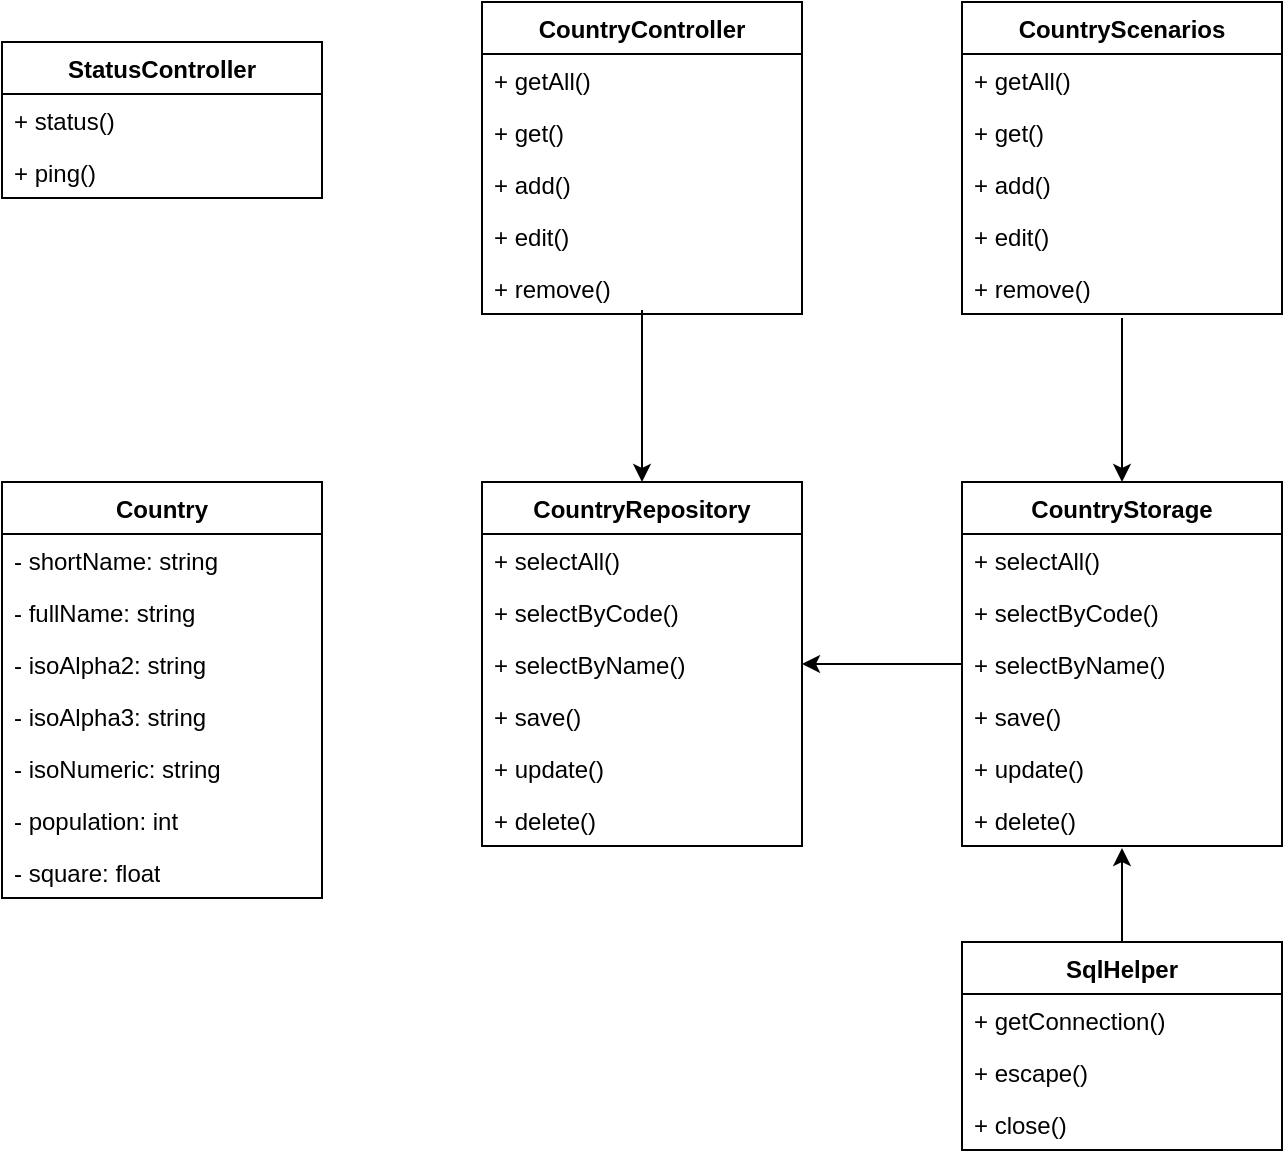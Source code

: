 <mxfile version="28.1.0">
  <diagram name="Страница — 1" id="Dm15eeLiGqQWHmB6hxKn">
    <mxGraphModel dx="1426" dy="751" grid="1" gridSize="10" guides="1" tooltips="1" connect="1" arrows="1" fold="1" page="1" pageScale="1" pageWidth="827" pageHeight="1169" math="0" shadow="0">
      <root>
        <mxCell id="0" />
        <mxCell id="1" parent="0" />
        <mxCell id="w65rlLEqBeZKcZX83nwE-24" value="StatusController" style="swimlane;fontStyle=1;align=center;verticalAlign=top;childLayout=stackLayout;horizontal=1;startSize=26;horizontalStack=0;resizeParent=1;resizeParentMax=0;resizeLast=0;collapsible=1;marginBottom=0;whiteSpace=wrap;html=1;" parent="1" vertex="1">
          <mxGeometry x="50" y="190" width="160" height="78" as="geometry" />
        </mxCell>
        <mxCell id="w65rlLEqBeZKcZX83nwE-25" value="+ status()" style="text;strokeColor=none;fillColor=none;align=left;verticalAlign=top;spacingLeft=4;spacingRight=4;overflow=hidden;rotatable=0;points=[[0,0.5],[1,0.5]];portConstraint=eastwest;whiteSpace=wrap;html=1;" parent="w65rlLEqBeZKcZX83nwE-24" vertex="1">
          <mxGeometry y="26" width="160" height="26" as="geometry" />
        </mxCell>
        <mxCell id="w65rlLEqBeZKcZX83nwE-28" value="+ ping()" style="text;strokeColor=none;fillColor=none;align=left;verticalAlign=top;spacingLeft=4;spacingRight=4;overflow=hidden;rotatable=0;points=[[0,0.5],[1,0.5]];portConstraint=eastwest;whiteSpace=wrap;html=1;" parent="w65rlLEqBeZKcZX83nwE-24" vertex="1">
          <mxGeometry y="52" width="160" height="26" as="geometry" />
        </mxCell>
        <mxCell id="w65rlLEqBeZKcZX83nwE-31" value="CountryController" style="swimlane;fontStyle=1;align=center;verticalAlign=top;childLayout=stackLayout;horizontal=1;startSize=26;horizontalStack=0;resizeParent=1;resizeParentMax=0;resizeLast=0;collapsible=1;marginBottom=0;whiteSpace=wrap;html=1;" parent="1" vertex="1">
          <mxGeometry x="290" y="170" width="160" height="156" as="geometry" />
        </mxCell>
        <mxCell id="w65rlLEqBeZKcZX83nwE-32" value="+ getAll()" style="text;strokeColor=none;fillColor=none;align=left;verticalAlign=top;spacingLeft=4;spacingRight=4;overflow=hidden;rotatable=0;points=[[0,0.5],[1,0.5]];portConstraint=eastwest;whiteSpace=wrap;html=1;" parent="w65rlLEqBeZKcZX83nwE-31" vertex="1">
          <mxGeometry y="26" width="160" height="26" as="geometry" />
        </mxCell>
        <mxCell id="w65rlLEqBeZKcZX83nwE-33" value="+ get()" style="text;strokeColor=none;fillColor=none;align=left;verticalAlign=top;spacingLeft=4;spacingRight=4;overflow=hidden;rotatable=0;points=[[0,0.5],[1,0.5]];portConstraint=eastwest;whiteSpace=wrap;html=1;" parent="w65rlLEqBeZKcZX83nwE-31" vertex="1">
          <mxGeometry y="52" width="160" height="26" as="geometry" />
        </mxCell>
        <mxCell id="w65rlLEqBeZKcZX83nwE-34" value="+ add()" style="text;strokeColor=none;fillColor=none;align=left;verticalAlign=top;spacingLeft=4;spacingRight=4;overflow=hidden;rotatable=0;points=[[0,0.5],[1,0.5]];portConstraint=eastwest;whiteSpace=wrap;html=1;" parent="w65rlLEqBeZKcZX83nwE-31" vertex="1">
          <mxGeometry y="78" width="160" height="26" as="geometry" />
        </mxCell>
        <mxCell id="w65rlLEqBeZKcZX83nwE-35" value="+ edit()" style="text;strokeColor=none;fillColor=none;align=left;verticalAlign=top;spacingLeft=4;spacingRight=4;overflow=hidden;rotatable=0;points=[[0,0.5],[1,0.5]];portConstraint=eastwest;whiteSpace=wrap;html=1;" parent="w65rlLEqBeZKcZX83nwE-31" vertex="1">
          <mxGeometry y="104" width="160" height="26" as="geometry" />
        </mxCell>
        <mxCell id="w65rlLEqBeZKcZX83nwE-36" value="+ remove()" style="text;strokeColor=none;fillColor=none;align=left;verticalAlign=top;spacingLeft=4;spacingRight=4;overflow=hidden;rotatable=0;points=[[0,0.5],[1,0.5]];portConstraint=eastwest;whiteSpace=wrap;html=1;" parent="w65rlLEqBeZKcZX83nwE-31" vertex="1">
          <mxGeometry y="130" width="160" height="26" as="geometry" />
        </mxCell>
        <mxCell id="5VJs_R-I6mkUcJD8BubJ-1" value="CountryScenarios&lt;span style=&quot;color: rgba(0, 0, 0, 0); font-family: monospace; font-size: 0px; font-weight: 400; text-align: start; text-wrap-mode: nowrap;&quot;&gt;%3CmxGraphModel%3E%3Croot%3E%3CmxCell%20id%3D%220%22%2F%3E%3CmxCell%20id%3D%221%22%20parent%3D%220%22%2F%3E%3CmxCell%20id%3D%222%22%20value%3D%22CountryController%22%20style%3D%22swimlane%3BfontStyle%3D1%3Balign%3Dcenter%3BverticalAlign%3Dtop%3BchildLayout%3DstackLayout%3Bhorizontal%3D1%3BstartSize%3D26%3BhorizontalStack%3D0%3BresizeParent%3D1%3BresizeParentMax%3D0%3BresizeLast%3D0%3Bcollapsible%3D1%3BmarginBottom%3D0%3BwhiteSpace%3Dwrap%3Bhtml%3D1%3B%22%20vertex%3D%221%22%20parent%3D%221%22%3E%3CmxGeometry%20x%3D%22290%22%20y%3D%22190%22%20width%3D%22160%22%20height%3D%22156%22%20as%3D%22geometry%22%2F%3E%3C%2FmxCell%3E%3CmxCell%20id%3D%223%22%20value%3D%22%2B%20getAll()%22%20style%3D%22text%3BstrokeColor%3Dnone%3BfillColor%3Dnone%3Balign%3Dleft%3BverticalAlign%3Dtop%3BspacingLeft%3D4%3BspacingRight%3D4%3Boverflow%3Dhidden%3Brotatable%3D0%3Bpoints%3D%5B%5B0%2C0.5%5D%2C%5B1%2C0.5%5D%5D%3BportConstraint%3Deastwest%3BwhiteSpace%3Dwrap%3Bhtml%3D1%3B%22%20vertex%3D%221%22%20parent%3D%222%22%3E%3CmxGeometry%20y%3D%2226%22%20width%3D%22160%22%20height%3D%2226%22%20as%3D%22geometry%22%2F%3E%3C%2FmxCell%3E%3CmxCell%20id%3D%224%22%20value%3D%22%2B%20get()%22%20style%3D%22text%3BstrokeColor%3Dnone%3BfillColor%3Dnone%3Balign%3Dleft%3BverticalAlign%3Dtop%3BspacingLeft%3D4%3BspacingRight%3D4%3Boverflow%3Dhidden%3Brotatable%3D0%3Bpoints%3D%5B%5B0%2C0.5%5D%2C%5B1%2C0.5%5D%5D%3BportConstraint%3Deastwest%3BwhiteSpace%3Dwrap%3Bhtml%3D1%3B%22%20vertex%3D%221%22%20parent%3D%222%22%3E%3CmxGeometry%20y%3D%2252%22%20width%3D%22160%22%20height%3D%2226%22%20as%3D%22geometry%22%2F%3E%3C%2FmxCell%3E%3CmxCell%20id%3D%225%22%20value%3D%22%2B%20store()%22%20style%3D%22text%3BstrokeColor%3Dnone%3BfillColor%3Dnone%3Balign%3Dleft%3BverticalAlign%3Dtop%3BspacingLeft%3D4%3BspacingRight%3D4%3Boverflow%3Dhidden%3Brotatable%3D0%3Bpoints%3D%5B%5B0%2C0.5%5D%2C%5B1%2C0.5%5D%5D%3BportConstraint%3Deastwest%3BwhiteSpace%3Dwrap%3Bhtml%3D1%3B%22%20vertex%3D%221%22%20parent%3D%222%22%3E%3CmxGeometry%20y%3D%2278%22%20width%3D%22160%22%20height%3D%2226%22%20as%3D%22geometry%22%2F%3E%3C%2FmxCell%3E%3CmxCell%20id%3D%226%22%20value%3D%22%2B%20edit()%22%20style%3D%22text%3BstrokeColor%3Dnone%3BfillColor%3Dnone%3Balign%3Dleft%3BverticalAlign%3Dtop%3BspacingLeft%3D4%3BspacingRight%3D4%3Boverflow%3Dhidden%3Brotatable%3D0%3Bpoints%3D%5B%5B0%2C0.5%5D%2C%5B1%2C0.5%5D%5D%3BportConstraint%3Deastwest%3BwhiteSpace%3Dwrap%3Bhtml%3D1%3B%22%20vertex%3D%221%22%20parent%3D%222%22%3E%3CmxGeometry%20y%3D%22104%22%20width%3D%22160%22%20height%3D%2226%22%20as%3D%22geometry%22%2F%3E%3C%2FmxCell%3E%3CmxCell%20id%3D%227%22%20value%3D%22%2B%20delete()%22%20style%3D%22text%3BstrokeColor%3Dnone%3BfillColor%3Dnone%3Balign%3Dleft%3BverticalAlign%3Dtop%3BspacingLeft%3D4%3BspacingRight%3D4%3Boverflow%3Dhidden%3Brotatable%3D0%3Bpoints%3D%5B%5B0%2C0.5%5D%2C%5B1%2C0.5%5D%5D%3BportConstraint%3Deastwest%3BwhiteSpace%3Dwrap%3Bhtml%3D1%3B%22%20vertex%3D%221%22%20parent%3D%222%22%3E%3CmxGeometry%20y%3D%22130%22%20width%3D%22160%22%20height%3D%2226%22%20as%3D%22geometry%22%2F%3E%3C%2FmxCell%3E%3C%2Froot%3E%3C%2FmxGraphModel%3E&lt;/span&gt;" style="swimlane;fontStyle=1;align=center;verticalAlign=top;childLayout=stackLayout;horizontal=1;startSize=26;horizontalStack=0;resizeParent=1;resizeParentMax=0;resizeLast=0;collapsible=1;marginBottom=0;whiteSpace=wrap;html=1;" parent="1" vertex="1">
          <mxGeometry x="530" y="170" width="160" height="156" as="geometry" />
        </mxCell>
        <mxCell id="5VJs_R-I6mkUcJD8BubJ-2" value="+ getAll()" style="text;strokeColor=none;fillColor=none;align=left;verticalAlign=top;spacingLeft=4;spacingRight=4;overflow=hidden;rotatable=0;points=[[0,0.5],[1,0.5]];portConstraint=eastwest;whiteSpace=wrap;html=1;" parent="5VJs_R-I6mkUcJD8BubJ-1" vertex="1">
          <mxGeometry y="26" width="160" height="26" as="geometry" />
        </mxCell>
        <mxCell id="5VJs_R-I6mkUcJD8BubJ-3" value="+ get()" style="text;strokeColor=none;fillColor=none;align=left;verticalAlign=top;spacingLeft=4;spacingRight=4;overflow=hidden;rotatable=0;points=[[0,0.5],[1,0.5]];portConstraint=eastwest;whiteSpace=wrap;html=1;" parent="5VJs_R-I6mkUcJD8BubJ-1" vertex="1">
          <mxGeometry y="52" width="160" height="26" as="geometry" />
        </mxCell>
        <mxCell id="5VJs_R-I6mkUcJD8BubJ-4" value="+ add()" style="text;strokeColor=none;fillColor=none;align=left;verticalAlign=top;spacingLeft=4;spacingRight=4;overflow=hidden;rotatable=0;points=[[0,0.5],[1,0.5]];portConstraint=eastwest;whiteSpace=wrap;html=1;" parent="5VJs_R-I6mkUcJD8BubJ-1" vertex="1">
          <mxGeometry y="78" width="160" height="26" as="geometry" />
        </mxCell>
        <mxCell id="5VJs_R-I6mkUcJD8BubJ-5" value="+ edit()" style="text;strokeColor=none;fillColor=none;align=left;verticalAlign=top;spacingLeft=4;spacingRight=4;overflow=hidden;rotatable=0;points=[[0,0.5],[1,0.5]];portConstraint=eastwest;whiteSpace=wrap;html=1;" parent="5VJs_R-I6mkUcJD8BubJ-1" vertex="1">
          <mxGeometry y="104" width="160" height="26" as="geometry" />
        </mxCell>
        <mxCell id="5VJs_R-I6mkUcJD8BubJ-6" value="+ remove()" style="text;strokeColor=none;fillColor=none;align=left;verticalAlign=top;spacingLeft=4;spacingRight=4;overflow=hidden;rotatable=0;points=[[0,0.5],[1,0.5]];portConstraint=eastwest;whiteSpace=wrap;html=1;" parent="5VJs_R-I6mkUcJD8BubJ-1" vertex="1">
          <mxGeometry y="130" width="160" height="26" as="geometry" />
        </mxCell>
        <mxCell id="5VJs_R-I6mkUcJD8BubJ-7" value="CountryRepository" style="swimlane;fontStyle=1;align=center;verticalAlign=top;childLayout=stackLayout;horizontal=1;startSize=26;horizontalStack=0;resizeParent=1;resizeParentMax=0;resizeLast=0;collapsible=1;marginBottom=0;whiteSpace=wrap;html=1;" parent="1" vertex="1">
          <mxGeometry x="290" y="410" width="160" height="182" as="geometry" />
        </mxCell>
        <mxCell id="5VJs_R-I6mkUcJD8BubJ-8" value="+ selectAll()" style="text;strokeColor=none;fillColor=none;align=left;verticalAlign=top;spacingLeft=4;spacingRight=4;overflow=hidden;rotatable=0;points=[[0,0.5],[1,0.5]];portConstraint=eastwest;whiteSpace=wrap;html=1;" parent="5VJs_R-I6mkUcJD8BubJ-7" vertex="1">
          <mxGeometry y="26" width="160" height="26" as="geometry" />
        </mxCell>
        <mxCell id="5VJs_R-I6mkUcJD8BubJ-9" value="+ selectByCode()" style="text;strokeColor=none;fillColor=none;align=left;verticalAlign=top;spacingLeft=4;spacingRight=4;overflow=hidden;rotatable=0;points=[[0,0.5],[1,0.5]];portConstraint=eastwest;whiteSpace=wrap;html=1;" parent="5VJs_R-I6mkUcJD8BubJ-7" vertex="1">
          <mxGeometry y="52" width="160" height="26" as="geometry" />
        </mxCell>
        <mxCell id="5VJs_R-I6mkUcJD8BubJ-10" value="+ selectByName()" style="text;strokeColor=none;fillColor=none;align=left;verticalAlign=top;spacingLeft=4;spacingRight=4;overflow=hidden;rotatable=0;points=[[0,0.5],[1,0.5]];portConstraint=eastwest;whiteSpace=wrap;html=1;" parent="5VJs_R-I6mkUcJD8BubJ-7" vertex="1">
          <mxGeometry y="78" width="160" height="26" as="geometry" />
        </mxCell>
        <mxCell id="5VJs_R-I6mkUcJD8BubJ-11" value="+ save()" style="text;strokeColor=none;fillColor=none;align=left;verticalAlign=top;spacingLeft=4;spacingRight=4;overflow=hidden;rotatable=0;points=[[0,0.5],[1,0.5]];portConstraint=eastwest;whiteSpace=wrap;html=1;" parent="5VJs_R-I6mkUcJD8BubJ-7" vertex="1">
          <mxGeometry y="104" width="160" height="26" as="geometry" />
        </mxCell>
        <mxCell id="5VJs_R-I6mkUcJD8BubJ-12" value="+ update()" style="text;strokeColor=none;fillColor=none;align=left;verticalAlign=top;spacingLeft=4;spacingRight=4;overflow=hidden;rotatable=0;points=[[0,0.5],[1,0.5]];portConstraint=eastwest;whiteSpace=wrap;html=1;" parent="5VJs_R-I6mkUcJD8BubJ-7" vertex="1">
          <mxGeometry y="130" width="160" height="26" as="geometry" />
        </mxCell>
        <mxCell id="Kp2bo44_G-eXz6ZZevA6-1" value="+ delete()" style="text;strokeColor=none;fillColor=none;align=left;verticalAlign=top;spacingLeft=4;spacingRight=4;overflow=hidden;rotatable=0;points=[[0,0.5],[1,0.5]];portConstraint=eastwest;whiteSpace=wrap;html=1;" vertex="1" parent="5VJs_R-I6mkUcJD8BubJ-7">
          <mxGeometry y="156" width="160" height="26" as="geometry" />
        </mxCell>
        <mxCell id="Kp2bo44_G-eXz6ZZevA6-2" value="Country" style="swimlane;fontStyle=1;align=center;verticalAlign=top;childLayout=stackLayout;horizontal=1;startSize=26;horizontalStack=0;resizeParent=1;resizeParentMax=0;resizeLast=0;collapsible=1;marginBottom=0;whiteSpace=wrap;html=1;" vertex="1" parent="1">
          <mxGeometry x="50" y="410" width="160" height="208" as="geometry" />
        </mxCell>
        <mxCell id="Kp2bo44_G-eXz6ZZevA6-3" value="- shortName: string" style="text;strokeColor=none;fillColor=none;align=left;verticalAlign=top;spacingLeft=4;spacingRight=4;overflow=hidden;rotatable=0;points=[[0,0.5],[1,0.5]];portConstraint=eastwest;whiteSpace=wrap;html=1;" vertex="1" parent="Kp2bo44_G-eXz6ZZevA6-2">
          <mxGeometry y="26" width="160" height="26" as="geometry" />
        </mxCell>
        <mxCell id="Kp2bo44_G-eXz6ZZevA6-6" value="- fullName: string" style="text;strokeColor=none;fillColor=none;align=left;verticalAlign=top;spacingLeft=4;spacingRight=4;overflow=hidden;rotatable=0;points=[[0,0.5],[1,0.5]];portConstraint=eastwest;whiteSpace=wrap;html=1;" vertex="1" parent="Kp2bo44_G-eXz6ZZevA6-2">
          <mxGeometry y="52" width="160" height="26" as="geometry" />
        </mxCell>
        <mxCell id="Kp2bo44_G-eXz6ZZevA6-7" value="- isoAlpha2: string" style="text;strokeColor=none;fillColor=none;align=left;verticalAlign=top;spacingLeft=4;spacingRight=4;overflow=hidden;rotatable=0;points=[[0,0.5],[1,0.5]];portConstraint=eastwest;whiteSpace=wrap;html=1;" vertex="1" parent="Kp2bo44_G-eXz6ZZevA6-2">
          <mxGeometry y="78" width="160" height="26" as="geometry" />
        </mxCell>
        <mxCell id="Kp2bo44_G-eXz6ZZevA6-8" value="- isoAlpha3: string" style="text;strokeColor=none;fillColor=none;align=left;verticalAlign=top;spacingLeft=4;spacingRight=4;overflow=hidden;rotatable=0;points=[[0,0.5],[1,0.5]];portConstraint=eastwest;whiteSpace=wrap;html=1;" vertex="1" parent="Kp2bo44_G-eXz6ZZevA6-2">
          <mxGeometry y="104" width="160" height="26" as="geometry" />
        </mxCell>
        <mxCell id="Kp2bo44_G-eXz6ZZevA6-9" value="- isoNumeric: string" style="text;strokeColor=none;fillColor=none;align=left;verticalAlign=top;spacingLeft=4;spacingRight=4;overflow=hidden;rotatable=0;points=[[0,0.5],[1,0.5]];portConstraint=eastwest;whiteSpace=wrap;html=1;" vertex="1" parent="Kp2bo44_G-eXz6ZZevA6-2">
          <mxGeometry y="130" width="160" height="26" as="geometry" />
        </mxCell>
        <mxCell id="Kp2bo44_G-eXz6ZZevA6-10" value="- population: int" style="text;strokeColor=none;fillColor=none;align=left;verticalAlign=top;spacingLeft=4;spacingRight=4;overflow=hidden;rotatable=0;points=[[0,0.5],[1,0.5]];portConstraint=eastwest;whiteSpace=wrap;html=1;" vertex="1" parent="Kp2bo44_G-eXz6ZZevA6-2">
          <mxGeometry y="156" width="160" height="26" as="geometry" />
        </mxCell>
        <mxCell id="Kp2bo44_G-eXz6ZZevA6-11" value="- square: float" style="text;strokeColor=none;fillColor=none;align=left;verticalAlign=top;spacingLeft=4;spacingRight=4;overflow=hidden;rotatable=0;points=[[0,0.5],[1,0.5]];portConstraint=eastwest;whiteSpace=wrap;html=1;" vertex="1" parent="Kp2bo44_G-eXz6ZZevA6-2">
          <mxGeometry y="182" width="160" height="26" as="geometry" />
        </mxCell>
        <mxCell id="Kp2bo44_G-eXz6ZZevA6-20" value="CountryStorage" style="swimlane;fontStyle=1;align=center;verticalAlign=top;childLayout=stackLayout;horizontal=1;startSize=26;horizontalStack=0;resizeParent=1;resizeParentMax=0;resizeLast=0;collapsible=1;marginBottom=0;whiteSpace=wrap;html=1;" vertex="1" parent="1">
          <mxGeometry x="530" y="410" width="160" height="182" as="geometry" />
        </mxCell>
        <mxCell id="Kp2bo44_G-eXz6ZZevA6-21" value="+ selectAll()" style="text;strokeColor=none;fillColor=none;align=left;verticalAlign=top;spacingLeft=4;spacingRight=4;overflow=hidden;rotatable=0;points=[[0,0.5],[1,0.5]];portConstraint=eastwest;whiteSpace=wrap;html=1;" vertex="1" parent="Kp2bo44_G-eXz6ZZevA6-20">
          <mxGeometry y="26" width="160" height="26" as="geometry" />
        </mxCell>
        <mxCell id="Kp2bo44_G-eXz6ZZevA6-22" value="+ selectByCode()" style="text;strokeColor=none;fillColor=none;align=left;verticalAlign=top;spacingLeft=4;spacingRight=4;overflow=hidden;rotatable=0;points=[[0,0.5],[1,0.5]];portConstraint=eastwest;whiteSpace=wrap;html=1;" vertex="1" parent="Kp2bo44_G-eXz6ZZevA6-20">
          <mxGeometry y="52" width="160" height="26" as="geometry" />
        </mxCell>
        <mxCell id="Kp2bo44_G-eXz6ZZevA6-23" value="+ selectByName()" style="text;strokeColor=none;fillColor=none;align=left;verticalAlign=top;spacingLeft=4;spacingRight=4;overflow=hidden;rotatable=0;points=[[0,0.5],[1,0.5]];portConstraint=eastwest;whiteSpace=wrap;html=1;" vertex="1" parent="Kp2bo44_G-eXz6ZZevA6-20">
          <mxGeometry y="78" width="160" height="26" as="geometry" />
        </mxCell>
        <mxCell id="Kp2bo44_G-eXz6ZZevA6-24" value="+ save()" style="text;strokeColor=none;fillColor=none;align=left;verticalAlign=top;spacingLeft=4;spacingRight=4;overflow=hidden;rotatable=0;points=[[0,0.5],[1,0.5]];portConstraint=eastwest;whiteSpace=wrap;html=1;" vertex="1" parent="Kp2bo44_G-eXz6ZZevA6-20">
          <mxGeometry y="104" width="160" height="26" as="geometry" />
        </mxCell>
        <mxCell id="Kp2bo44_G-eXz6ZZevA6-25" value="+ update()" style="text;strokeColor=none;fillColor=none;align=left;verticalAlign=top;spacingLeft=4;spacingRight=4;overflow=hidden;rotatable=0;points=[[0,0.5],[1,0.5]];portConstraint=eastwest;whiteSpace=wrap;html=1;" vertex="1" parent="Kp2bo44_G-eXz6ZZevA6-20">
          <mxGeometry y="130" width="160" height="26" as="geometry" />
        </mxCell>
        <mxCell id="Kp2bo44_G-eXz6ZZevA6-26" value="+ delete()" style="text;strokeColor=none;fillColor=none;align=left;verticalAlign=top;spacingLeft=4;spacingRight=4;overflow=hidden;rotatable=0;points=[[0,0.5],[1,0.5]];portConstraint=eastwest;whiteSpace=wrap;html=1;" vertex="1" parent="Kp2bo44_G-eXz6ZZevA6-20">
          <mxGeometry y="156" width="160" height="26" as="geometry" />
        </mxCell>
        <mxCell id="Kp2bo44_G-eXz6ZZevA6-31" value="SqlHelper" style="swimlane;fontStyle=1;align=center;verticalAlign=top;childLayout=stackLayout;horizontal=1;startSize=26;horizontalStack=0;resizeParent=1;resizeParentMax=0;resizeLast=0;collapsible=1;marginBottom=0;whiteSpace=wrap;html=1;" vertex="1" parent="1">
          <mxGeometry x="530" y="640" width="160" height="104" as="geometry" />
        </mxCell>
        <mxCell id="Kp2bo44_G-eXz6ZZevA6-32" value="+ getConnection()" style="text;strokeColor=none;fillColor=none;align=left;verticalAlign=top;spacingLeft=4;spacingRight=4;overflow=hidden;rotatable=0;points=[[0,0.5],[1,0.5]];portConstraint=eastwest;whiteSpace=wrap;html=1;" vertex="1" parent="Kp2bo44_G-eXz6ZZevA6-31">
          <mxGeometry y="26" width="160" height="26" as="geometry" />
        </mxCell>
        <mxCell id="Kp2bo44_G-eXz6ZZevA6-35" value="+ escape()" style="text;strokeColor=none;fillColor=none;align=left;verticalAlign=top;spacingLeft=4;spacingRight=4;overflow=hidden;rotatable=0;points=[[0,0.5],[1,0.5]];portConstraint=eastwest;whiteSpace=wrap;html=1;" vertex="1" parent="Kp2bo44_G-eXz6ZZevA6-31">
          <mxGeometry y="52" width="160" height="26" as="geometry" />
        </mxCell>
        <mxCell id="Kp2bo44_G-eXz6ZZevA6-36" value="+ close()" style="text;strokeColor=none;fillColor=none;align=left;verticalAlign=top;spacingLeft=4;spacingRight=4;overflow=hidden;rotatable=0;points=[[0,0.5],[1,0.5]];portConstraint=eastwest;whiteSpace=wrap;html=1;" vertex="1" parent="Kp2bo44_G-eXz6ZZevA6-31">
          <mxGeometry y="78" width="160" height="26" as="geometry" />
        </mxCell>
        <mxCell id="Kp2bo44_G-eXz6ZZevA6-37" style="edgeStyle=orthogonalEdgeStyle;rounded=0;orthogonalLoop=1;jettySize=auto;html=1;exitX=0.5;exitY=0;exitDx=0;exitDy=0;" edge="1" parent="1" source="Kp2bo44_G-eXz6ZZevA6-31">
          <mxGeometry relative="1" as="geometry">
            <mxPoint x="610" y="593" as="targetPoint" />
          </mxGeometry>
        </mxCell>
        <mxCell id="Kp2bo44_G-eXz6ZZevA6-38" style="edgeStyle=orthogonalEdgeStyle;rounded=0;orthogonalLoop=1;jettySize=auto;html=1;exitX=0.5;exitY=0.923;exitDx=0;exitDy=0;entryX=0.5;entryY=0;entryDx=0;entryDy=0;exitPerimeter=0;" edge="1" parent="1" source="w65rlLEqBeZKcZX83nwE-36" target="5VJs_R-I6mkUcJD8BubJ-7">
          <mxGeometry relative="1" as="geometry">
            <Array as="points">
              <mxPoint x="370" y="350" />
              <mxPoint x="370" y="350" />
            </Array>
          </mxGeometry>
        </mxCell>
        <mxCell id="Kp2bo44_G-eXz6ZZevA6-39" style="edgeStyle=orthogonalEdgeStyle;rounded=0;orthogonalLoop=1;jettySize=auto;html=1;exitX=0.5;exitY=1.077;exitDx=0;exitDy=0;entryX=0.5;entryY=0;entryDx=0;entryDy=0;exitPerimeter=0;" edge="1" parent="1" source="5VJs_R-I6mkUcJD8BubJ-6" target="Kp2bo44_G-eXz6ZZevA6-20">
          <mxGeometry relative="1" as="geometry">
            <Array as="points">
              <mxPoint x="610" y="350" />
              <mxPoint x="610" y="350" />
            </Array>
          </mxGeometry>
        </mxCell>
        <mxCell id="Kp2bo44_G-eXz6ZZevA6-40" style="edgeStyle=orthogonalEdgeStyle;rounded=0;orthogonalLoop=1;jettySize=auto;html=1;exitX=0;exitY=0.5;exitDx=0;exitDy=0;entryX=1;entryY=0.5;entryDx=0;entryDy=0;" edge="1" parent="1" source="Kp2bo44_G-eXz6ZZevA6-23" target="5VJs_R-I6mkUcJD8BubJ-10">
          <mxGeometry relative="1" as="geometry" />
        </mxCell>
      </root>
    </mxGraphModel>
  </diagram>
</mxfile>
